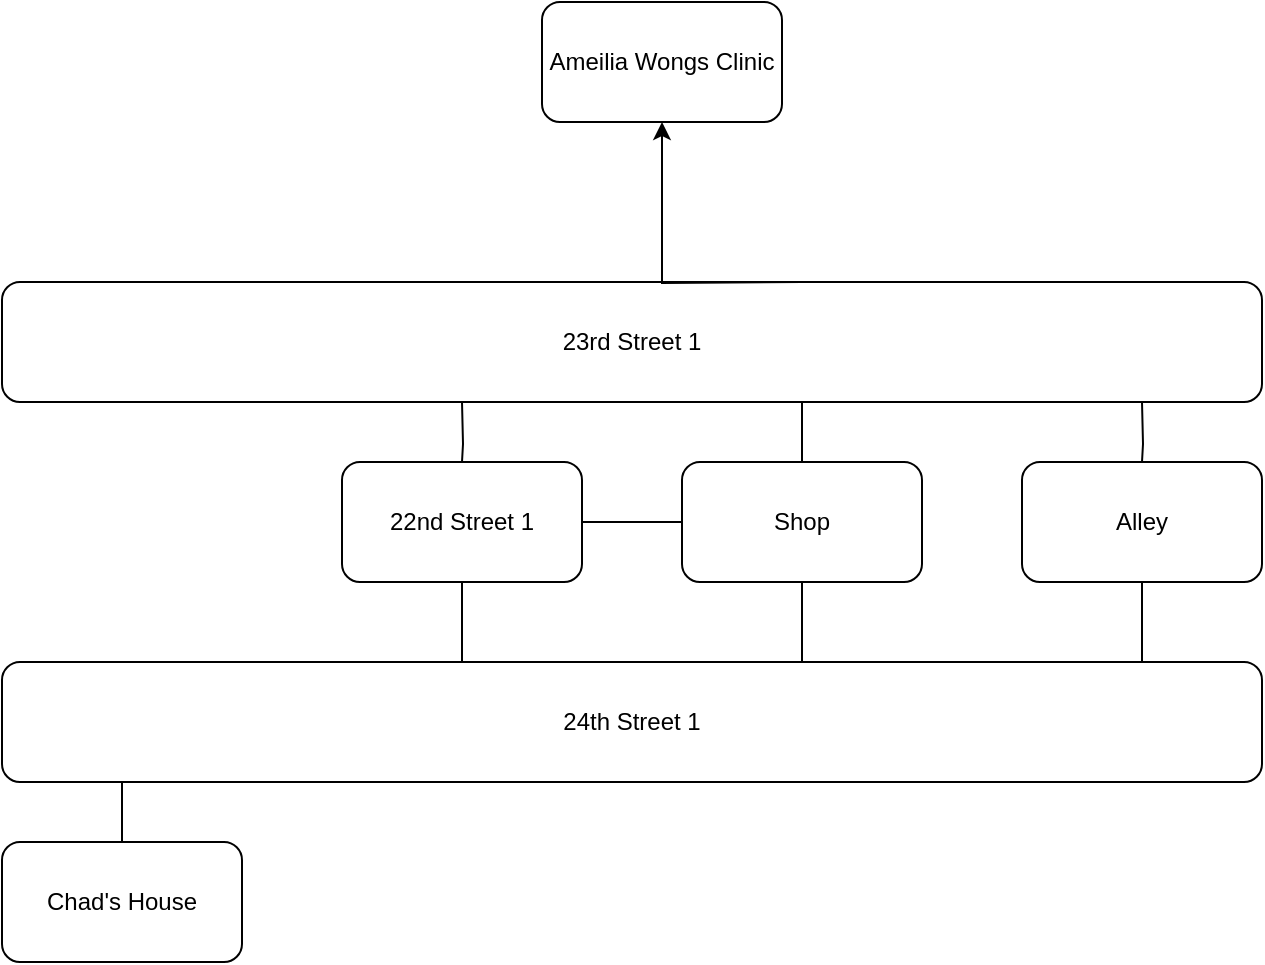 <mxfile version="22.0.0" type="device">
  <diagram name="Page-1" id="dkmOwf3-GtooWMa8b6uj">
    <mxGraphModel dx="1434" dy="884" grid="1" gridSize="10" guides="1" tooltips="1" connect="1" arrows="1" fold="1" page="1" pageScale="1" pageWidth="850" pageHeight="1100" math="0" shadow="0">
      <root>
        <mxCell id="0" />
        <mxCell id="1" parent="0" />
        <mxCell id="OPeei-zYkt5Z9MWocucE-1" value="23rd Street 1" style="rounded=1;whiteSpace=wrap;html=1;" parent="1" vertex="1">
          <mxGeometry x="110" y="400" width="630" height="60" as="geometry" />
        </mxCell>
        <mxCell id="OPeei-zYkt5Z9MWocucE-11" value="" style="edgeStyle=orthogonalEdgeStyle;rounded=0;orthogonalLoop=1;jettySize=auto;html=1;endArrow=none;endFill=0;" parent="1" target="OPeei-zYkt5Z9MWocucE-10" edge="1">
          <mxGeometry relative="1" as="geometry">
            <mxPoint x="340" y="460" as="sourcePoint" />
          </mxGeometry>
        </mxCell>
        <mxCell id="4HlYwC3fFw6ebUxBJK7Y-5" value="" style="edgeStyle=orthogonalEdgeStyle;rounded=0;orthogonalLoop=1;jettySize=auto;html=1;" parent="1" target="4HlYwC3fFw6ebUxBJK7Y-4" edge="1">
          <mxGeometry relative="1" as="geometry">
            <mxPoint x="510" y="400" as="sourcePoint" />
          </mxGeometry>
        </mxCell>
        <mxCell id="4HlYwC3fFw6ebUxBJK7Y-2" value="" style="edgeStyle=orthogonalEdgeStyle;rounded=0;orthogonalLoop=1;jettySize=auto;html=1;endArrow=none;endFill=0;" parent="1" target="4HlYwC3fFw6ebUxBJK7Y-1" edge="1">
          <mxGeometry relative="1" as="geometry">
            <mxPoint x="680" y="460" as="sourcePoint" />
          </mxGeometry>
        </mxCell>
        <mxCell id="OPeei-zYkt5Z9MWocucE-13" value="" style="edgeStyle=orthogonalEdgeStyle;rounded=0;orthogonalLoop=1;jettySize=auto;html=1;endArrow=none;endFill=0;" parent="1" source="OPeei-zYkt5Z9MWocucE-10" edge="1">
          <mxGeometry relative="1" as="geometry">
            <mxPoint x="340" y="590" as="targetPoint" />
          </mxGeometry>
        </mxCell>
        <mxCell id="4HlYwC3fFw6ebUxBJK7Y-9" value="" style="edgeStyle=orthogonalEdgeStyle;rounded=0;orthogonalLoop=1;jettySize=auto;html=1;endArrow=none;endFill=0;" parent="1" source="OPeei-zYkt5Z9MWocucE-10" target="4HlYwC3fFw6ebUxBJK7Y-8" edge="1">
          <mxGeometry relative="1" as="geometry" />
        </mxCell>
        <mxCell id="OPeei-zYkt5Z9MWocucE-10" value="22nd Street 1" style="rounded=1;whiteSpace=wrap;html=1;" parent="1" vertex="1">
          <mxGeometry x="280" y="490" width="120" height="60" as="geometry" />
        </mxCell>
        <mxCell id="4HlYwC3fFw6ebUxBJK7Y-7" value="" style="edgeStyle=orthogonalEdgeStyle;rounded=0;orthogonalLoop=1;jettySize=auto;html=1;endArrow=none;endFill=0;" parent="1" source="OPeei-zYkt5Z9MWocucE-16" target="4HlYwC3fFw6ebUxBJK7Y-6" edge="1">
          <mxGeometry relative="1" as="geometry">
            <Array as="points">
              <mxPoint x="170" y="660" />
              <mxPoint x="170" y="660" />
            </Array>
          </mxGeometry>
        </mxCell>
        <mxCell id="OPeei-zYkt5Z9MWocucE-16" value="24th Street 1" style="rounded=1;whiteSpace=wrap;html=1;" parent="1" vertex="1">
          <mxGeometry x="110" y="590" width="630" height="60" as="geometry" />
        </mxCell>
        <mxCell id="4HlYwC3fFw6ebUxBJK7Y-3" value="" style="edgeStyle=orthogonalEdgeStyle;rounded=0;orthogonalLoop=1;jettySize=auto;html=1;endArrow=none;endFill=0;" parent="1" source="4HlYwC3fFw6ebUxBJK7Y-1" edge="1">
          <mxGeometry relative="1" as="geometry">
            <mxPoint x="680" y="590" as="targetPoint" />
          </mxGeometry>
        </mxCell>
        <mxCell id="4HlYwC3fFw6ebUxBJK7Y-1" value="Alley" style="whiteSpace=wrap;html=1;rounded=1;" parent="1" vertex="1">
          <mxGeometry x="620" y="490" width="120" height="60" as="geometry" />
        </mxCell>
        <mxCell id="4HlYwC3fFw6ebUxBJK7Y-4" value="Ameilia Wongs Clinic" style="whiteSpace=wrap;html=1;rounded=1;" parent="1" vertex="1">
          <mxGeometry x="380" y="260" width="120" height="60" as="geometry" />
        </mxCell>
        <mxCell id="4HlYwC3fFw6ebUxBJK7Y-6" value="Chad&#39;s House" style="whiteSpace=wrap;html=1;rounded=1;" parent="1" vertex="1">
          <mxGeometry x="110" y="680" width="120" height="60" as="geometry" />
        </mxCell>
        <mxCell id="4HlYwC3fFw6ebUxBJK7Y-10" value="" style="edgeStyle=orthogonalEdgeStyle;rounded=0;orthogonalLoop=1;jettySize=auto;html=1;endArrow=none;endFill=0;" parent="1" source="4HlYwC3fFw6ebUxBJK7Y-8" edge="1">
          <mxGeometry relative="1" as="geometry">
            <mxPoint x="510" y="460" as="targetPoint" />
          </mxGeometry>
        </mxCell>
        <mxCell id="4HlYwC3fFw6ebUxBJK7Y-11" value="" style="edgeStyle=orthogonalEdgeStyle;rounded=0;orthogonalLoop=1;jettySize=auto;html=1;endArrow=none;endFill=0;" parent="1" source="4HlYwC3fFw6ebUxBJK7Y-8" edge="1">
          <mxGeometry relative="1" as="geometry">
            <mxPoint x="510" y="590" as="targetPoint" />
          </mxGeometry>
        </mxCell>
        <mxCell id="4HlYwC3fFw6ebUxBJK7Y-8" value="Shop" style="whiteSpace=wrap;html=1;rounded=1;" parent="1" vertex="1">
          <mxGeometry x="450" y="490" width="120" height="60" as="geometry" />
        </mxCell>
      </root>
    </mxGraphModel>
  </diagram>
</mxfile>
